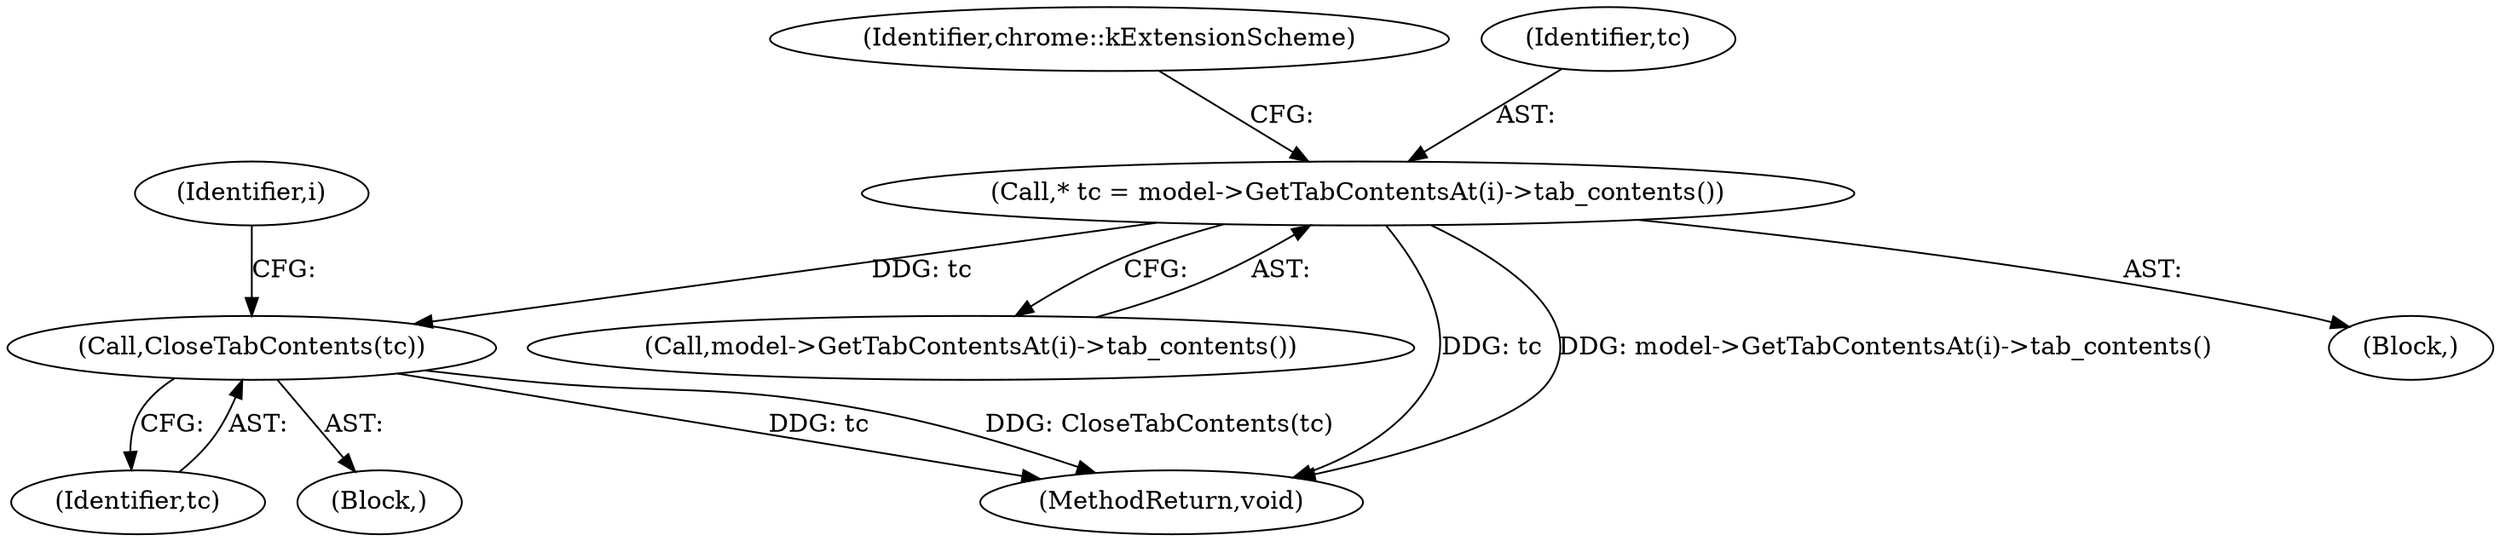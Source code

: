 digraph "0_Chrome_08f0d612f2a4039aaf6733d4e8d0a67614941378_1@pointer" {
"1000202" [label="(Call,* tc = model->GetTabContentsAt(i)->tab_contents())"];
"1000213" [label="(Call,CloseTabContents(tc))"];
"1000214" [label="(Identifier,tc)"];
"1000208" [label="(Identifier,chrome::kExtensionScheme)"];
"1000199" [label="(Identifier,i)"];
"1000212" [label="(Block,)"];
"1000203" [label="(Identifier,tc)"];
"1000204" [label="(Call,model->GetTabContentsAt(i)->tab_contents())"];
"1000213" [label="(Call,CloseTabContents(tc))"];
"1000410" [label="(MethodReturn,void)"];
"1000200" [label="(Block,)"];
"1000202" [label="(Call,* tc = model->GetTabContentsAt(i)->tab_contents())"];
"1000202" -> "1000200"  [label="AST: "];
"1000202" -> "1000204"  [label="CFG: "];
"1000203" -> "1000202"  [label="AST: "];
"1000204" -> "1000202"  [label="AST: "];
"1000208" -> "1000202"  [label="CFG: "];
"1000202" -> "1000410"  [label="DDG: tc"];
"1000202" -> "1000410"  [label="DDG: model->GetTabContentsAt(i)->tab_contents()"];
"1000202" -> "1000213"  [label="DDG: tc"];
"1000213" -> "1000212"  [label="AST: "];
"1000213" -> "1000214"  [label="CFG: "];
"1000214" -> "1000213"  [label="AST: "];
"1000199" -> "1000213"  [label="CFG: "];
"1000213" -> "1000410"  [label="DDG: tc"];
"1000213" -> "1000410"  [label="DDG: CloseTabContents(tc)"];
}
